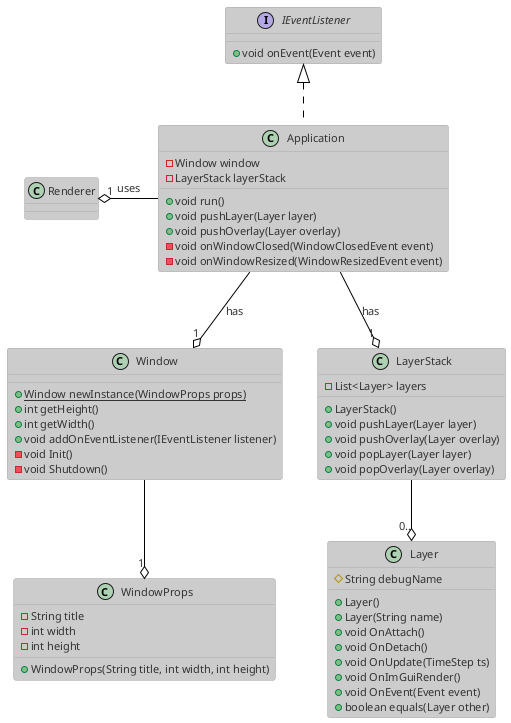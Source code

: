 @startuml

!theme reddress-lightorange

interface IEventListener {
    + void onEvent(Event event)
}

class Renderer {
}

class WindowProps {
    - String title
    - int width
    - int height
    + WindowProps(String title, int width, int height)
}

class Window {
    {static} + Window newInstance(WindowProps props)
    + int getHeight()
    + int getWidth()
    + void addOnEventListener(IEventListener listener)
    - void Init()
    - void Shutdown()
}

class LayerStack {
    - List<Layer> layers
    + LayerStack()
    + void pushLayer(Layer layer)
    + void pushOverlay(Layer overlay)
    + void popLayer(Layer layer)
    + void popOverlay(Layer overlay)
}

class Layer {
    # String debugName
    + Layer()
    + Layer(String name)
    + void OnAttach()
    + void OnDetach()
    + void OnUpdate(TimeStep ts)
    + void OnImGuiRender()
    + void OnEvent(Event event)
    + boolean equals(Layer other)
}

class Application implements IEventListener {
    - Window window
    - LayerStack layerStack
    + void run()
    + void pushLayer(Layer layer)
    + void pushOverlay(Layer overlay)
    - void onWindowClosed(WindowClosedEvent event)
    - void onWindowResized(WindowResizedEvent event)
}

Application --o "1" Window : has
Application --o "1" LayerStack : has
Application -left-o "1" Renderer : uses

LayerStack --o "0.." Layer
Window --o "1" WindowProps

@enduml
